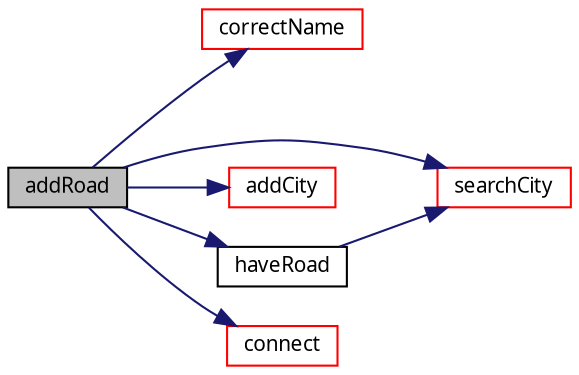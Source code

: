 digraph "addRoad"
{
  edge [fontname="Verdana",fontsize="10",labelfontname="Verdana",labelfontsize="10"];
  node [fontname="Verdana",fontsize="10",shape=record];
  rankdir="LR";
  Node1 [label="addRoad",height=0.2,width=0.4,color="black", fillcolor="grey75", style="filled", fontcolor="black"];
  Node1 -> Node2 [color="midnightblue",fontsize="10",style="solid",fontname="Verdana"];
  Node2 [label="correctName",height=0.2,width=0.4,color="red", fillcolor="white", style="filled",URL="$map_8h.html#ac0715d3df7a50eb1528e7b19012abaa6",tooltip="Check if the city name is correct. "];
  Node1 -> Node3 [color="midnightblue",fontsize="10",style="solid",fontname="Verdana"];
  Node3 [label="searchCity",height=0.2,width=0.4,color="red", fillcolor="white", style="filled",URL="$map_8h.html#a5bd318fc5c429fd07e0c2a047ce8ff11",tooltip="Search and return index of a city in arr. "];
  Node1 -> Node4 [color="midnightblue",fontsize="10",style="solid",fontname="Verdana"];
  Node4 [label="addCity",height=0.2,width=0.4,color="red", fillcolor="white", style="filled",URL="$map_8h.html#a17c08cc959d018432caedab6263d3823",tooltip="Add city to map. "];
  Node1 -> Node5 [color="midnightblue",fontsize="10",style="solid",fontname="Verdana"];
  Node5 [label="haveRoad",height=0.2,width=0.4,color="black", fillcolor="white", style="filled",URL="$map_8h.html#a1f16089b099d80a93d59cbcf4859adce",tooltip="Check if two citiec have a connecting road. "];
  Node5 -> Node3 [color="midnightblue",fontsize="10",style="solid",fontname="Verdana"];
  Node1 -> Node6 [color="midnightblue",fontsize="10",style="solid",fontname="Verdana"];
  Node6 [label="connect",height=0.2,width=0.4,color="red", fillcolor="white", style="filled",URL="$map_8h.html#aa67132fef4e95182c3f39c034df234c5",tooltip="connect two existing cities with a road "];
}
